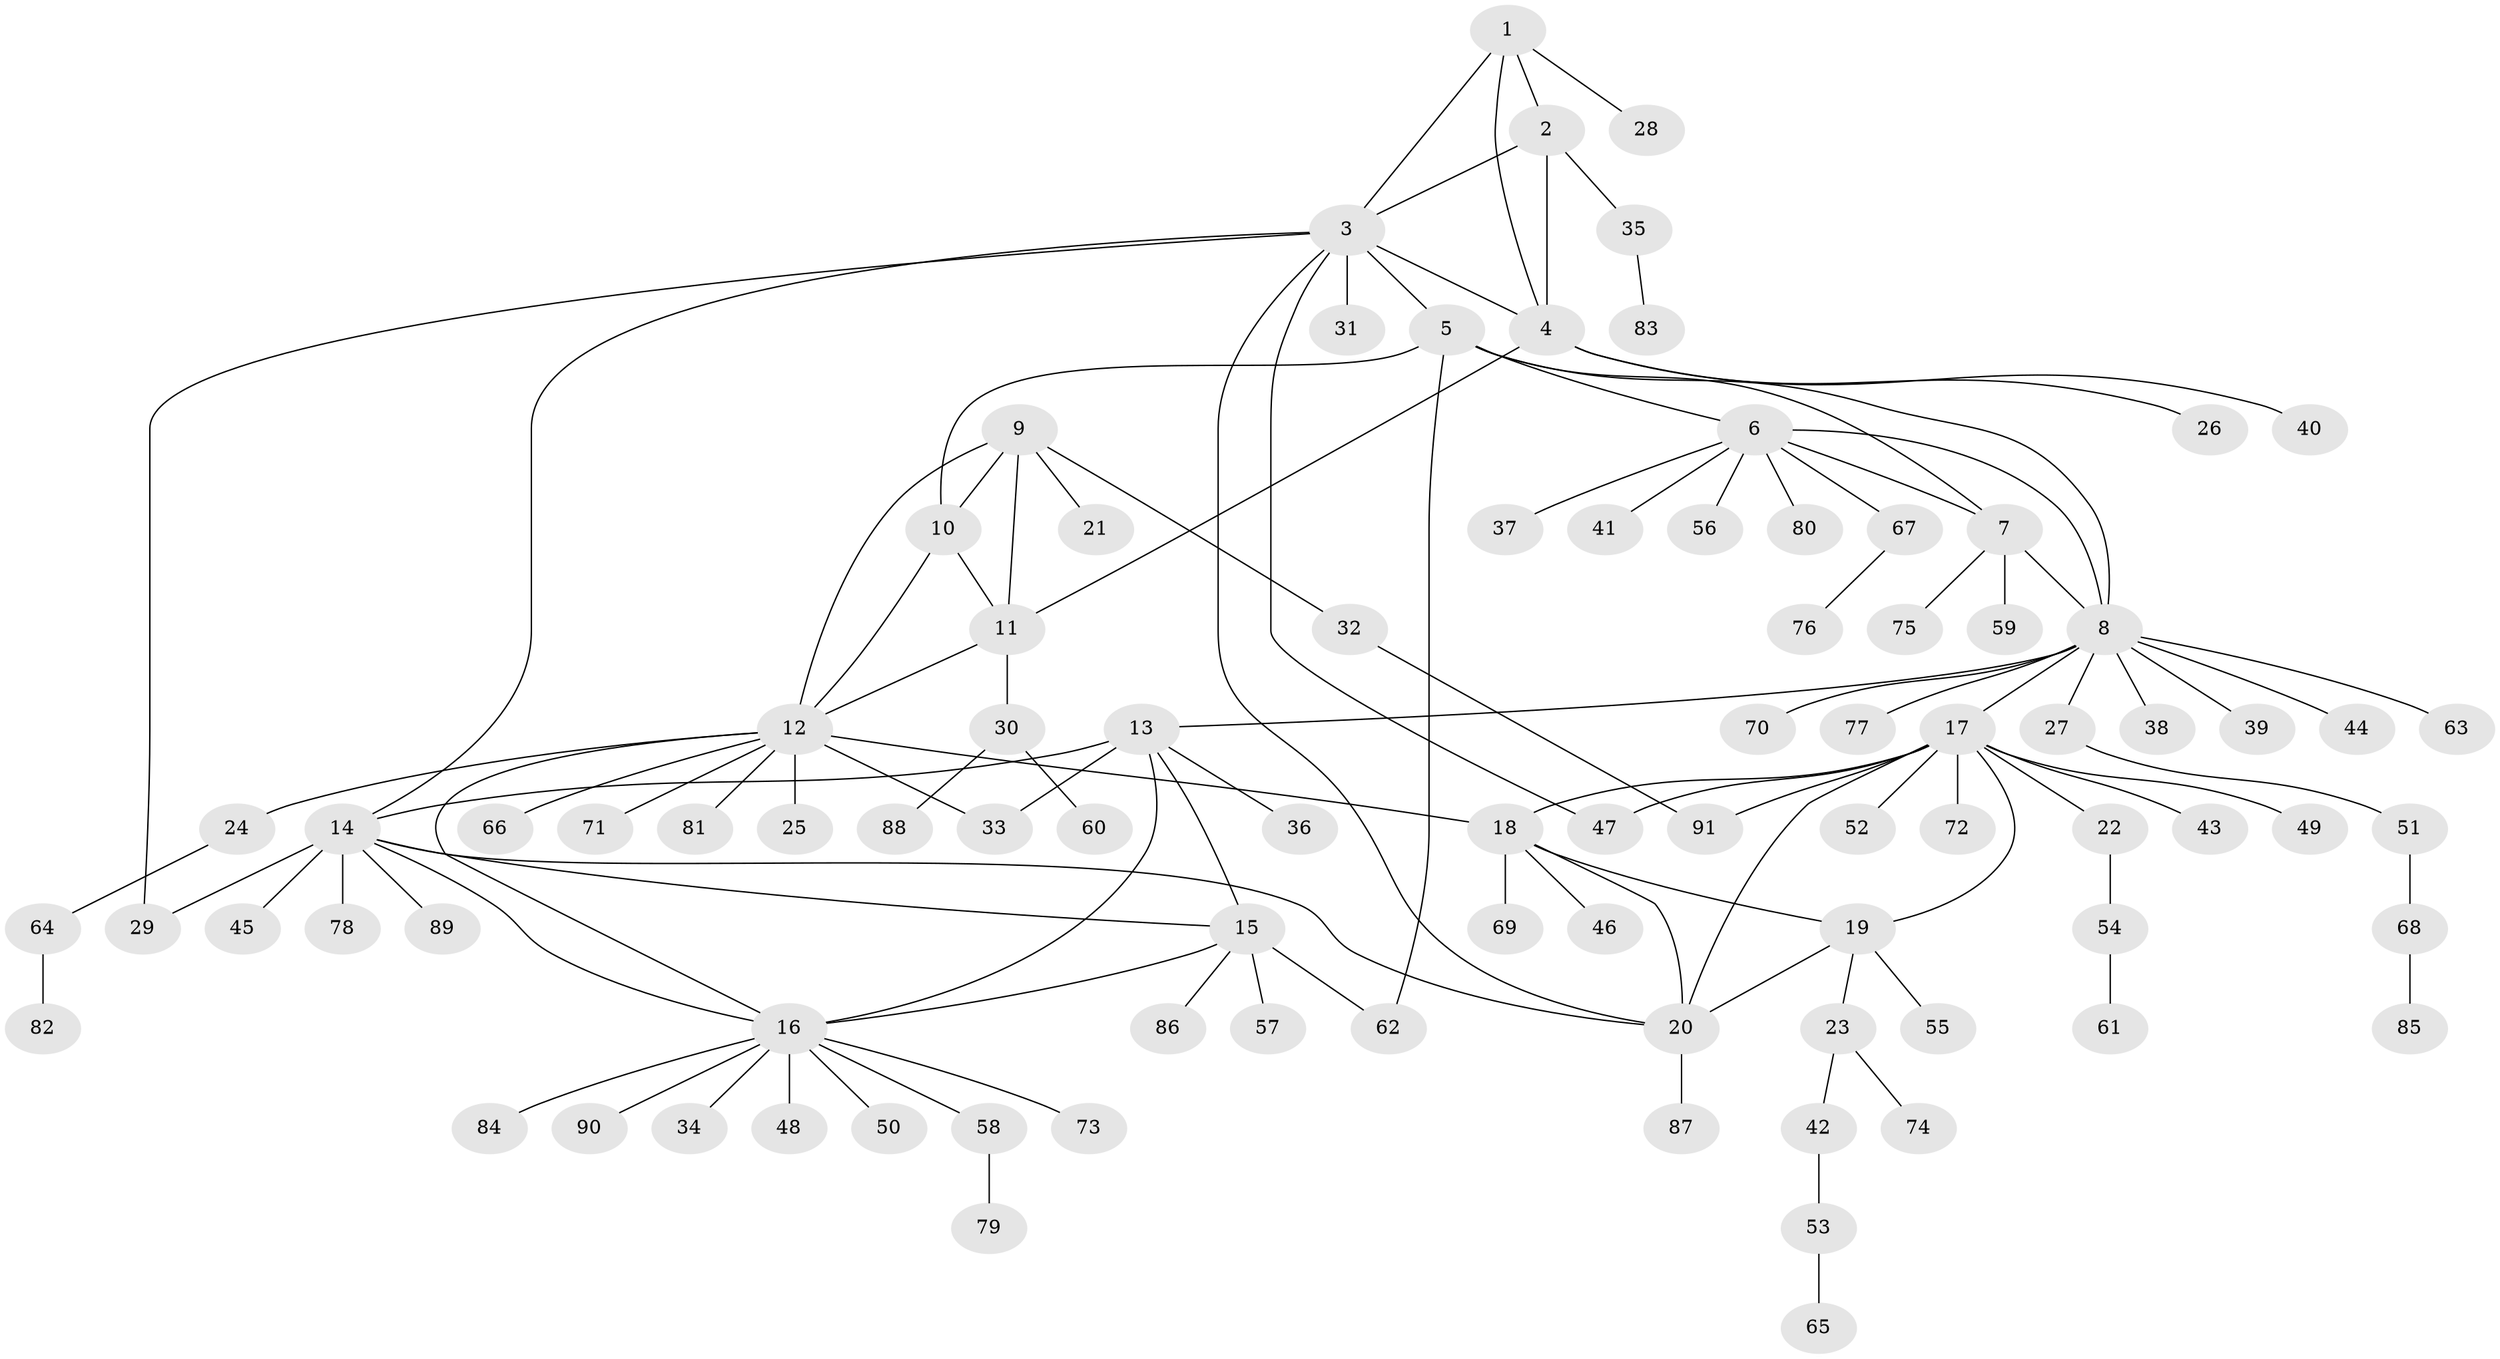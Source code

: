 // coarse degree distribution, {3: 0.014492753623188406, 4: 0.014492753623188406, 8: 0.028985507246376812, 5: 0.057971014492753624, 6: 0.043478260869565216, 13: 0.014492753623188406, 10: 0.043478260869565216, 9: 0.014492753623188406, 1: 0.6521739130434783, 2: 0.11594202898550725}
// Generated by graph-tools (version 1.1) at 2025/24/03/03/25 07:24:09]
// undirected, 91 vertices, 116 edges
graph export_dot {
graph [start="1"]
  node [color=gray90,style=filled];
  1;
  2;
  3;
  4;
  5;
  6;
  7;
  8;
  9;
  10;
  11;
  12;
  13;
  14;
  15;
  16;
  17;
  18;
  19;
  20;
  21;
  22;
  23;
  24;
  25;
  26;
  27;
  28;
  29;
  30;
  31;
  32;
  33;
  34;
  35;
  36;
  37;
  38;
  39;
  40;
  41;
  42;
  43;
  44;
  45;
  46;
  47;
  48;
  49;
  50;
  51;
  52;
  53;
  54;
  55;
  56;
  57;
  58;
  59;
  60;
  61;
  62;
  63;
  64;
  65;
  66;
  67;
  68;
  69;
  70;
  71;
  72;
  73;
  74;
  75;
  76;
  77;
  78;
  79;
  80;
  81;
  82;
  83;
  84;
  85;
  86;
  87;
  88;
  89;
  90;
  91;
  1 -- 2;
  1 -- 3;
  1 -- 4;
  1 -- 28;
  2 -- 3;
  2 -- 4;
  2 -- 35;
  3 -- 4;
  3 -- 5;
  3 -- 14;
  3 -- 20;
  3 -- 29;
  3 -- 31;
  3 -- 47;
  4 -- 11;
  4 -- 26;
  4 -- 40;
  5 -- 6;
  5 -- 7;
  5 -- 8;
  5 -- 10;
  5 -- 62;
  6 -- 7;
  6 -- 8;
  6 -- 37;
  6 -- 41;
  6 -- 56;
  6 -- 67;
  6 -- 80;
  7 -- 8;
  7 -- 59;
  7 -- 75;
  8 -- 13;
  8 -- 17;
  8 -- 27;
  8 -- 38;
  8 -- 39;
  8 -- 44;
  8 -- 63;
  8 -- 70;
  8 -- 77;
  9 -- 10;
  9 -- 11;
  9 -- 12;
  9 -- 21;
  9 -- 32;
  10 -- 11;
  10 -- 12;
  11 -- 12;
  11 -- 30;
  12 -- 16;
  12 -- 18;
  12 -- 24;
  12 -- 25;
  12 -- 33;
  12 -- 66;
  12 -- 71;
  12 -- 81;
  13 -- 14;
  13 -- 15;
  13 -- 16;
  13 -- 33;
  13 -- 36;
  14 -- 15;
  14 -- 16;
  14 -- 20;
  14 -- 29;
  14 -- 45;
  14 -- 78;
  14 -- 89;
  15 -- 16;
  15 -- 57;
  15 -- 62;
  15 -- 86;
  16 -- 34;
  16 -- 48;
  16 -- 50;
  16 -- 58;
  16 -- 73;
  16 -- 84;
  16 -- 90;
  17 -- 18;
  17 -- 19;
  17 -- 20;
  17 -- 22;
  17 -- 43;
  17 -- 47;
  17 -- 49;
  17 -- 52;
  17 -- 72;
  17 -- 91;
  18 -- 19;
  18 -- 20;
  18 -- 46;
  18 -- 69;
  19 -- 20;
  19 -- 23;
  19 -- 55;
  20 -- 87;
  22 -- 54;
  23 -- 42;
  23 -- 74;
  24 -- 64;
  27 -- 51;
  30 -- 60;
  30 -- 88;
  32 -- 91;
  35 -- 83;
  42 -- 53;
  51 -- 68;
  53 -- 65;
  54 -- 61;
  58 -- 79;
  64 -- 82;
  67 -- 76;
  68 -- 85;
}
